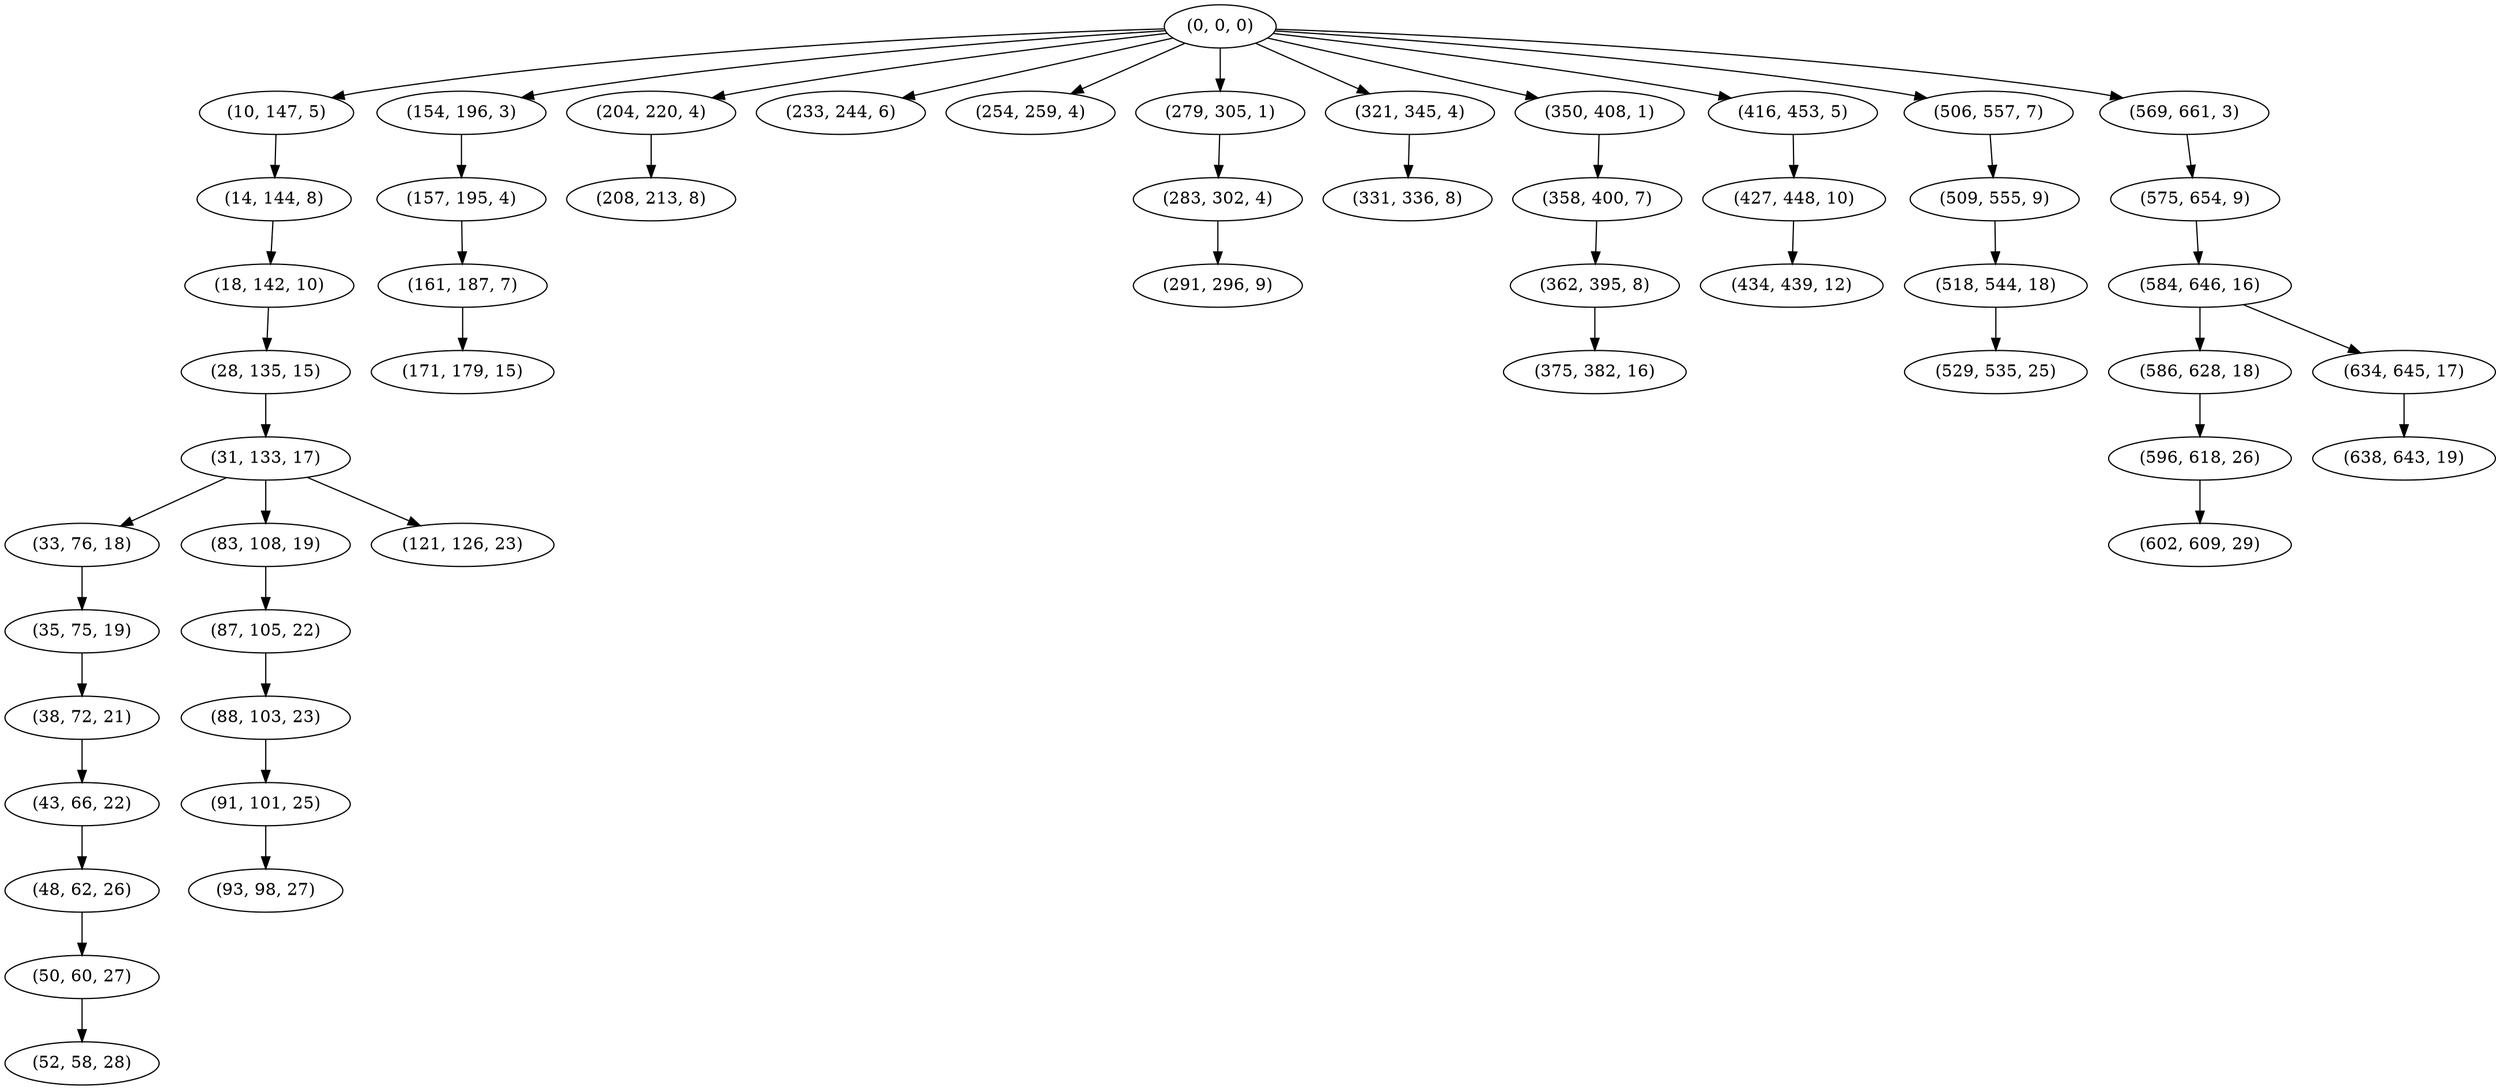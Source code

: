 digraph tree {
    "(0, 0, 0)";
    "(10, 147, 5)";
    "(14, 144, 8)";
    "(18, 142, 10)";
    "(28, 135, 15)";
    "(31, 133, 17)";
    "(33, 76, 18)";
    "(35, 75, 19)";
    "(38, 72, 21)";
    "(43, 66, 22)";
    "(48, 62, 26)";
    "(50, 60, 27)";
    "(52, 58, 28)";
    "(83, 108, 19)";
    "(87, 105, 22)";
    "(88, 103, 23)";
    "(91, 101, 25)";
    "(93, 98, 27)";
    "(121, 126, 23)";
    "(154, 196, 3)";
    "(157, 195, 4)";
    "(161, 187, 7)";
    "(171, 179, 15)";
    "(204, 220, 4)";
    "(208, 213, 8)";
    "(233, 244, 6)";
    "(254, 259, 4)";
    "(279, 305, 1)";
    "(283, 302, 4)";
    "(291, 296, 9)";
    "(321, 345, 4)";
    "(331, 336, 8)";
    "(350, 408, 1)";
    "(358, 400, 7)";
    "(362, 395, 8)";
    "(375, 382, 16)";
    "(416, 453, 5)";
    "(427, 448, 10)";
    "(434, 439, 12)";
    "(506, 557, 7)";
    "(509, 555, 9)";
    "(518, 544, 18)";
    "(529, 535, 25)";
    "(569, 661, 3)";
    "(575, 654, 9)";
    "(584, 646, 16)";
    "(586, 628, 18)";
    "(596, 618, 26)";
    "(602, 609, 29)";
    "(634, 645, 17)";
    "(638, 643, 19)";
    "(0, 0, 0)" -> "(10, 147, 5)";
    "(0, 0, 0)" -> "(154, 196, 3)";
    "(0, 0, 0)" -> "(204, 220, 4)";
    "(0, 0, 0)" -> "(233, 244, 6)";
    "(0, 0, 0)" -> "(254, 259, 4)";
    "(0, 0, 0)" -> "(279, 305, 1)";
    "(0, 0, 0)" -> "(321, 345, 4)";
    "(0, 0, 0)" -> "(350, 408, 1)";
    "(0, 0, 0)" -> "(416, 453, 5)";
    "(0, 0, 0)" -> "(506, 557, 7)";
    "(0, 0, 0)" -> "(569, 661, 3)";
    "(10, 147, 5)" -> "(14, 144, 8)";
    "(14, 144, 8)" -> "(18, 142, 10)";
    "(18, 142, 10)" -> "(28, 135, 15)";
    "(28, 135, 15)" -> "(31, 133, 17)";
    "(31, 133, 17)" -> "(33, 76, 18)";
    "(31, 133, 17)" -> "(83, 108, 19)";
    "(31, 133, 17)" -> "(121, 126, 23)";
    "(33, 76, 18)" -> "(35, 75, 19)";
    "(35, 75, 19)" -> "(38, 72, 21)";
    "(38, 72, 21)" -> "(43, 66, 22)";
    "(43, 66, 22)" -> "(48, 62, 26)";
    "(48, 62, 26)" -> "(50, 60, 27)";
    "(50, 60, 27)" -> "(52, 58, 28)";
    "(83, 108, 19)" -> "(87, 105, 22)";
    "(87, 105, 22)" -> "(88, 103, 23)";
    "(88, 103, 23)" -> "(91, 101, 25)";
    "(91, 101, 25)" -> "(93, 98, 27)";
    "(154, 196, 3)" -> "(157, 195, 4)";
    "(157, 195, 4)" -> "(161, 187, 7)";
    "(161, 187, 7)" -> "(171, 179, 15)";
    "(204, 220, 4)" -> "(208, 213, 8)";
    "(279, 305, 1)" -> "(283, 302, 4)";
    "(283, 302, 4)" -> "(291, 296, 9)";
    "(321, 345, 4)" -> "(331, 336, 8)";
    "(350, 408, 1)" -> "(358, 400, 7)";
    "(358, 400, 7)" -> "(362, 395, 8)";
    "(362, 395, 8)" -> "(375, 382, 16)";
    "(416, 453, 5)" -> "(427, 448, 10)";
    "(427, 448, 10)" -> "(434, 439, 12)";
    "(506, 557, 7)" -> "(509, 555, 9)";
    "(509, 555, 9)" -> "(518, 544, 18)";
    "(518, 544, 18)" -> "(529, 535, 25)";
    "(569, 661, 3)" -> "(575, 654, 9)";
    "(575, 654, 9)" -> "(584, 646, 16)";
    "(584, 646, 16)" -> "(586, 628, 18)";
    "(584, 646, 16)" -> "(634, 645, 17)";
    "(586, 628, 18)" -> "(596, 618, 26)";
    "(596, 618, 26)" -> "(602, 609, 29)";
    "(634, 645, 17)" -> "(638, 643, 19)";
}
